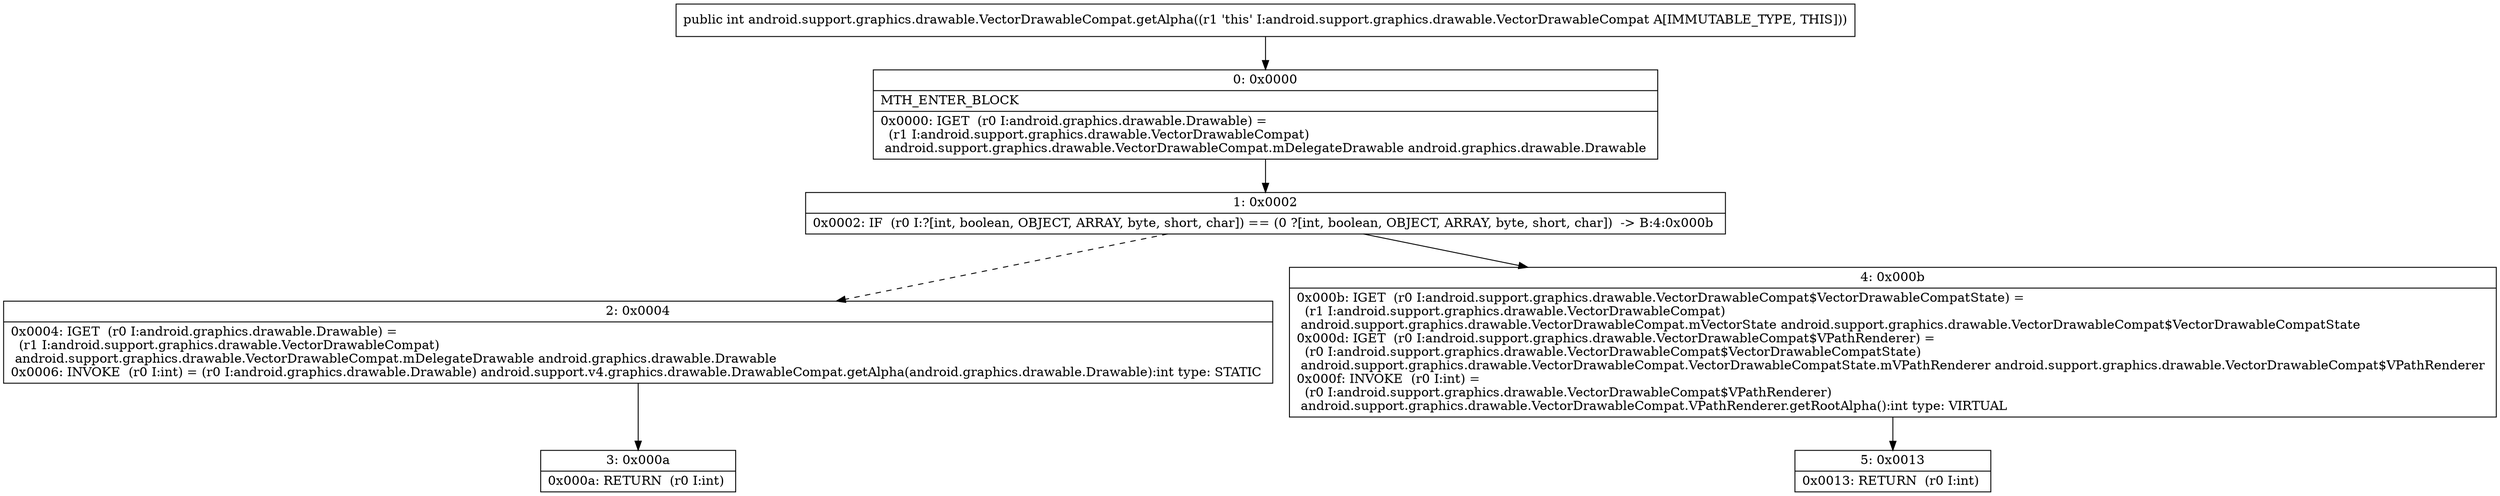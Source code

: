 digraph "CFG forandroid.support.graphics.drawable.VectorDrawableCompat.getAlpha()I" {
Node_0 [shape=record,label="{0\:\ 0x0000|MTH_ENTER_BLOCK\l|0x0000: IGET  (r0 I:android.graphics.drawable.Drawable) = \l  (r1 I:android.support.graphics.drawable.VectorDrawableCompat)\l android.support.graphics.drawable.VectorDrawableCompat.mDelegateDrawable android.graphics.drawable.Drawable \l}"];
Node_1 [shape=record,label="{1\:\ 0x0002|0x0002: IF  (r0 I:?[int, boolean, OBJECT, ARRAY, byte, short, char]) == (0 ?[int, boolean, OBJECT, ARRAY, byte, short, char])  \-\> B:4:0x000b \l}"];
Node_2 [shape=record,label="{2\:\ 0x0004|0x0004: IGET  (r0 I:android.graphics.drawable.Drawable) = \l  (r1 I:android.support.graphics.drawable.VectorDrawableCompat)\l android.support.graphics.drawable.VectorDrawableCompat.mDelegateDrawable android.graphics.drawable.Drawable \l0x0006: INVOKE  (r0 I:int) = (r0 I:android.graphics.drawable.Drawable) android.support.v4.graphics.drawable.DrawableCompat.getAlpha(android.graphics.drawable.Drawable):int type: STATIC \l}"];
Node_3 [shape=record,label="{3\:\ 0x000a|0x000a: RETURN  (r0 I:int) \l}"];
Node_4 [shape=record,label="{4\:\ 0x000b|0x000b: IGET  (r0 I:android.support.graphics.drawable.VectorDrawableCompat$VectorDrawableCompatState) = \l  (r1 I:android.support.graphics.drawable.VectorDrawableCompat)\l android.support.graphics.drawable.VectorDrawableCompat.mVectorState android.support.graphics.drawable.VectorDrawableCompat$VectorDrawableCompatState \l0x000d: IGET  (r0 I:android.support.graphics.drawable.VectorDrawableCompat$VPathRenderer) = \l  (r0 I:android.support.graphics.drawable.VectorDrawableCompat$VectorDrawableCompatState)\l android.support.graphics.drawable.VectorDrawableCompat.VectorDrawableCompatState.mVPathRenderer android.support.graphics.drawable.VectorDrawableCompat$VPathRenderer \l0x000f: INVOKE  (r0 I:int) = \l  (r0 I:android.support.graphics.drawable.VectorDrawableCompat$VPathRenderer)\l android.support.graphics.drawable.VectorDrawableCompat.VPathRenderer.getRootAlpha():int type: VIRTUAL \l}"];
Node_5 [shape=record,label="{5\:\ 0x0013|0x0013: RETURN  (r0 I:int) \l}"];
MethodNode[shape=record,label="{public int android.support.graphics.drawable.VectorDrawableCompat.getAlpha((r1 'this' I:android.support.graphics.drawable.VectorDrawableCompat A[IMMUTABLE_TYPE, THIS])) }"];
MethodNode -> Node_0;
Node_0 -> Node_1;
Node_1 -> Node_2[style=dashed];
Node_1 -> Node_4;
Node_2 -> Node_3;
Node_4 -> Node_5;
}

